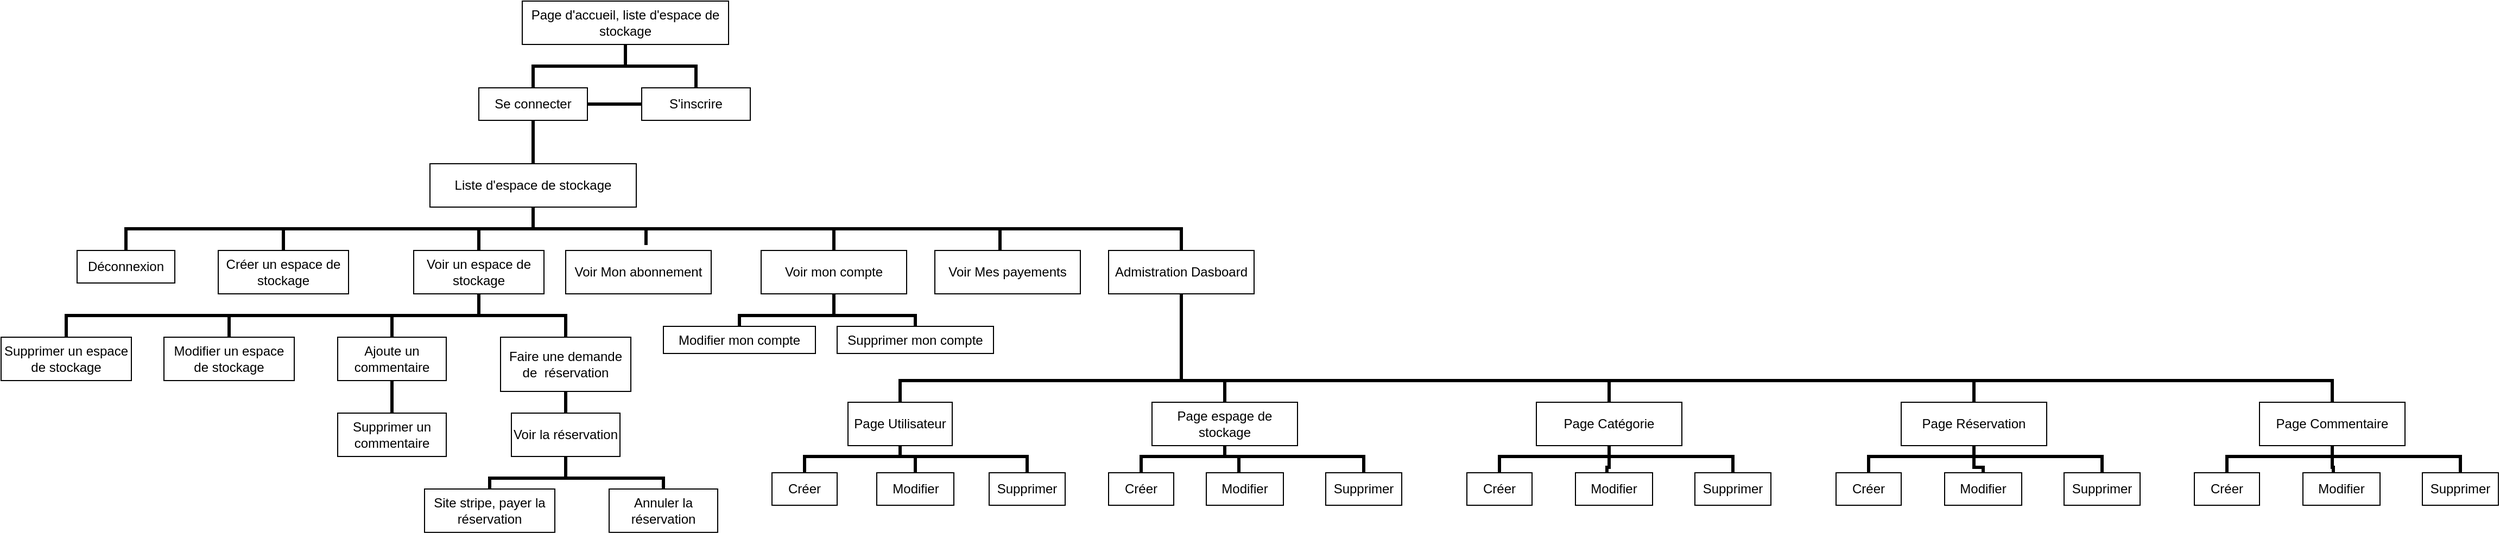 <mxfile version="14.9.2" type="device"><diagram id="uuuNV2ngP2XgvU1x7Hy-" name="Page-1"><mxGraphModel dx="3342" dy="1133" grid="1" gridSize="10" guides="1" tooltips="1" connect="1" arrows="1" fold="1" page="1" pageScale="1" pageWidth="827" pageHeight="1169" math="0" shadow="0"><root><mxCell id="0"/><mxCell id="1" parent="0"/><mxCell id="nubdS06wVG_tlgHH2da6-4" style="edgeStyle=orthogonalEdgeStyle;rounded=0;orthogonalLoop=1;jettySize=auto;html=1;entryX=0.5;entryY=0;entryDx=0;entryDy=0;endArrow=none;endFill=0;strokeWidth=3;" parent="1" source="nubdS06wVG_tlgHH2da6-1" target="nubdS06wVG_tlgHH2da6-2" edge="1"><mxGeometry relative="1" as="geometry"/></mxCell><mxCell id="nubdS06wVG_tlgHH2da6-10" style="edgeStyle=orthogonalEdgeStyle;rounded=0;orthogonalLoop=1;jettySize=auto;html=1;entryX=0.5;entryY=0;entryDx=0;entryDy=0;endArrow=none;endFill=0;strokeWidth=3;" parent="1" source="nubdS06wVG_tlgHH2da6-1" target="nubdS06wVG_tlgHH2da6-3" edge="1"><mxGeometry relative="1" as="geometry"/></mxCell><mxCell id="nubdS06wVG_tlgHH2da6-1" value="Page d'accueil, liste d'espace de stockage" style="rounded=0;whiteSpace=wrap;html=1;" parent="1" vertex="1"><mxGeometry x="240" y="150" width="190" height="40" as="geometry"/></mxCell><mxCell id="nubdS06wVG_tlgHH2da6-5" style="edgeStyle=orthogonalEdgeStyle;rounded=0;orthogonalLoop=1;jettySize=auto;html=1;entryX=0;entryY=0.5;entryDx=0;entryDy=0;endArrow=none;endFill=0;strokeWidth=3;" parent="1" source="nubdS06wVG_tlgHH2da6-2" target="nubdS06wVG_tlgHH2da6-3" edge="1"><mxGeometry relative="1" as="geometry"/></mxCell><mxCell id="nubdS06wVG_tlgHH2da6-7" style="edgeStyle=orthogonalEdgeStyle;rounded=0;orthogonalLoop=1;jettySize=auto;html=1;entryX=0.5;entryY=0;entryDx=0;entryDy=0;endArrow=none;endFill=0;strokeWidth=3;" parent="1" source="nubdS06wVG_tlgHH2da6-2" target="nubdS06wVG_tlgHH2da6-6" edge="1"><mxGeometry relative="1" as="geometry"/></mxCell><mxCell id="nubdS06wVG_tlgHH2da6-2" value="Se connecter" style="rounded=0;whiteSpace=wrap;html=1;" parent="1" vertex="1"><mxGeometry x="200" y="230" width="100" height="30" as="geometry"/></mxCell><mxCell id="nubdS06wVG_tlgHH2da6-3" value="S'inscrire" style="rounded=0;whiteSpace=wrap;html=1;" parent="1" vertex="1"><mxGeometry x="350" y="230" width="100" height="30" as="geometry"/></mxCell><mxCell id="nubdS06wVG_tlgHH2da6-9" style="edgeStyle=orthogonalEdgeStyle;rounded=0;orthogonalLoop=1;jettySize=auto;html=1;entryX=0.5;entryY=0;entryDx=0;entryDy=0;endArrow=none;endFill=0;strokeWidth=3;" parent="1" source="nubdS06wVG_tlgHH2da6-6" target="nubdS06wVG_tlgHH2da6-8" edge="1"><mxGeometry relative="1" as="geometry"/></mxCell><mxCell id="nubdS06wVG_tlgHH2da6-24" style="edgeStyle=orthogonalEdgeStyle;rounded=0;orthogonalLoop=1;jettySize=auto;html=1;endArrow=none;endFill=0;strokeWidth=3;" parent="1" source="nubdS06wVG_tlgHH2da6-6" target="nubdS06wVG_tlgHH2da6-23" edge="1"><mxGeometry relative="1" as="geometry"><Array as="points"><mxPoint x="250" y="360"/><mxPoint x="20" y="360"/></Array></mxGeometry></mxCell><mxCell id="nubdS06wVG_tlgHH2da6-34" style="edgeStyle=orthogonalEdgeStyle;rounded=0;orthogonalLoop=1;jettySize=auto;html=1;endArrow=none;endFill=0;strokeWidth=3;" parent="1" source="nubdS06wVG_tlgHH2da6-6" target="nubdS06wVG_tlgHH2da6-33" edge="1"><mxGeometry relative="1" as="geometry"><Array as="points"><mxPoint x="250" y="360"/><mxPoint x="-125" y="360"/></Array></mxGeometry></mxCell><mxCell id="nubdS06wVG_tlgHH2da6-35" style="edgeStyle=orthogonalEdgeStyle;rounded=0;orthogonalLoop=1;jettySize=auto;html=1;entryX=0.552;entryY=-0.125;entryDx=0;entryDy=0;entryPerimeter=0;endArrow=none;endFill=0;strokeWidth=3;" parent="1" source="nubdS06wVG_tlgHH2da6-6" target="nubdS06wVG_tlgHH2da6-30" edge="1"><mxGeometry relative="1" as="geometry"/></mxCell><mxCell id="nubdS06wVG_tlgHH2da6-36" style="edgeStyle=orthogonalEdgeStyle;rounded=0;orthogonalLoop=1;jettySize=auto;html=1;endArrow=none;endFill=0;strokeWidth=3;" parent="1" source="nubdS06wVG_tlgHH2da6-6" target="nubdS06wVG_tlgHH2da6-31" edge="1"><mxGeometry relative="1" as="geometry"><Array as="points"><mxPoint x="250" y="360"/><mxPoint x="680" y="360"/></Array></mxGeometry></mxCell><mxCell id="nubdS06wVG_tlgHH2da6-37" style="edgeStyle=orthogonalEdgeStyle;rounded=0;orthogonalLoop=1;jettySize=auto;html=1;endArrow=none;endFill=0;strokeWidth=3;" parent="1" source="nubdS06wVG_tlgHH2da6-6" target="nubdS06wVG_tlgHH2da6-32" edge="1"><mxGeometry relative="1" as="geometry"><Array as="points"><mxPoint x="250" y="360"/><mxPoint x="527" y="360"/></Array></mxGeometry></mxCell><mxCell id="nubdS06wVG_tlgHH2da6-43" style="edgeStyle=orthogonalEdgeStyle;rounded=0;orthogonalLoop=1;jettySize=auto;html=1;endArrow=none;endFill=0;strokeWidth=3;" parent="1" source="nubdS06wVG_tlgHH2da6-6" target="nubdS06wVG_tlgHH2da6-42" edge="1"><mxGeometry relative="1" as="geometry"><Array as="points"><mxPoint x="250" y="360"/><mxPoint x="847" y="360"/></Array></mxGeometry></mxCell><mxCell id="nubdS06wVG_tlgHH2da6-6" value="Liste d'espace de stockage" style="rounded=0;whiteSpace=wrap;html=1;" parent="1" vertex="1"><mxGeometry x="155" y="300" width="190" height="40" as="geometry"/></mxCell><mxCell id="nubdS06wVG_tlgHH2da6-12" style="edgeStyle=orthogonalEdgeStyle;rounded=0;orthogonalLoop=1;jettySize=auto;html=1;entryX=0.5;entryY=0;entryDx=0;entryDy=0;endArrow=none;endFill=0;strokeWidth=3;" parent="1" source="nubdS06wVG_tlgHH2da6-8" target="nubdS06wVG_tlgHH2da6-11" edge="1"><mxGeometry relative="1" as="geometry"><Array as="points"><mxPoint x="200" y="440"/><mxPoint x="120" y="440"/></Array></mxGeometry></mxCell><mxCell id="nubdS06wVG_tlgHH2da6-16" style="edgeStyle=orthogonalEdgeStyle;rounded=0;orthogonalLoop=1;jettySize=auto;html=1;entryX=0.5;entryY=0;entryDx=0;entryDy=0;endArrow=none;endFill=0;strokeWidth=3;" parent="1" source="nubdS06wVG_tlgHH2da6-8" target="nubdS06wVG_tlgHH2da6-15" edge="1"><mxGeometry relative="1" as="geometry"/></mxCell><mxCell id="nubdS06wVG_tlgHH2da6-28" style="edgeStyle=orthogonalEdgeStyle;rounded=0;orthogonalLoop=1;jettySize=auto;html=1;endArrow=none;endFill=0;strokeWidth=3;" parent="1" source="nubdS06wVG_tlgHH2da6-8" target="nubdS06wVG_tlgHH2da6-26" edge="1"><mxGeometry relative="1" as="geometry"><Array as="points"><mxPoint x="200" y="440"/><mxPoint x="-180" y="440"/></Array></mxGeometry></mxCell><mxCell id="nubdS06wVG_tlgHH2da6-29" style="edgeStyle=orthogonalEdgeStyle;rounded=0;orthogonalLoop=1;jettySize=auto;html=1;entryX=0.5;entryY=0;entryDx=0;entryDy=0;endArrow=none;endFill=0;strokeWidth=3;" parent="1" source="nubdS06wVG_tlgHH2da6-8" target="nubdS06wVG_tlgHH2da6-27" edge="1"><mxGeometry relative="1" as="geometry"><Array as="points"><mxPoint x="200" y="440"/><mxPoint x="-30" y="440"/></Array></mxGeometry></mxCell><mxCell id="nubdS06wVG_tlgHH2da6-8" value="Voir un espace de stockage" style="rounded=0;whiteSpace=wrap;html=1;" parent="1" vertex="1"><mxGeometry x="140" y="380" width="120" height="40" as="geometry"/></mxCell><mxCell id="nubdS06wVG_tlgHH2da6-14" style="edgeStyle=orthogonalEdgeStyle;rounded=0;orthogonalLoop=1;jettySize=auto;html=1;entryX=0.5;entryY=0;entryDx=0;entryDy=0;endArrow=none;endFill=0;strokeWidth=3;" parent="1" source="nubdS06wVG_tlgHH2da6-11" target="nubdS06wVG_tlgHH2da6-13" edge="1"><mxGeometry relative="1" as="geometry"/></mxCell><mxCell id="nubdS06wVG_tlgHH2da6-11" value="Ajoute un commentaire" style="rounded=0;whiteSpace=wrap;html=1;" parent="1" vertex="1"><mxGeometry x="70" y="460" width="100" height="40" as="geometry"/></mxCell><mxCell id="nubdS06wVG_tlgHH2da6-13" value="Supprimer un commentaire" style="rounded=0;whiteSpace=wrap;html=1;" parent="1" vertex="1"><mxGeometry x="70" y="530" width="100" height="40" as="geometry"/></mxCell><mxCell id="nubdS06wVG_tlgHH2da6-18" style="edgeStyle=orthogonalEdgeStyle;rounded=0;orthogonalLoop=1;jettySize=auto;html=1;entryX=0.5;entryY=0;entryDx=0;entryDy=0;endArrow=none;endFill=0;strokeWidth=3;" parent="1" source="nubdS06wVG_tlgHH2da6-15" target="nubdS06wVG_tlgHH2da6-17" edge="1"><mxGeometry relative="1" as="geometry"/></mxCell><mxCell id="nubdS06wVG_tlgHH2da6-15" value="Faire une demande de&amp;nbsp; réservation" style="rounded=0;whiteSpace=wrap;html=1;" parent="1" vertex="1"><mxGeometry x="220" y="460" width="120" height="50" as="geometry"/></mxCell><mxCell id="nubdS06wVG_tlgHH2da6-21" style="edgeStyle=orthogonalEdgeStyle;rounded=0;orthogonalLoop=1;jettySize=auto;html=1;entryX=0.5;entryY=0;entryDx=0;entryDy=0;endArrow=none;endFill=0;strokeWidth=3;" parent="1" source="nubdS06wVG_tlgHH2da6-17" target="nubdS06wVG_tlgHH2da6-19" edge="1"><mxGeometry relative="1" as="geometry"/></mxCell><mxCell id="nubdS06wVG_tlgHH2da6-22" style="edgeStyle=orthogonalEdgeStyle;rounded=0;orthogonalLoop=1;jettySize=auto;html=1;endArrow=none;endFill=0;strokeWidth=3;" parent="1" source="nubdS06wVG_tlgHH2da6-17" target="nubdS06wVG_tlgHH2da6-20" edge="1"><mxGeometry relative="1" as="geometry"><Array as="points"><mxPoint x="280" y="590"/><mxPoint x="370" y="590"/></Array></mxGeometry></mxCell><mxCell id="nubdS06wVG_tlgHH2da6-17" value="Voir la réservation" style="rounded=0;whiteSpace=wrap;html=1;" parent="1" vertex="1"><mxGeometry x="230" y="530" width="100" height="40" as="geometry"/></mxCell><mxCell id="nubdS06wVG_tlgHH2da6-19" value="Site stripe, payer la réservation" style="rounded=0;whiteSpace=wrap;html=1;" parent="1" vertex="1"><mxGeometry x="150" y="600" width="120" height="40" as="geometry"/></mxCell><mxCell id="nubdS06wVG_tlgHH2da6-20" value="Annuler la réservation" style="rounded=0;whiteSpace=wrap;html=1;" parent="1" vertex="1"><mxGeometry x="320" y="600" width="100" height="40" as="geometry"/></mxCell><mxCell id="nubdS06wVG_tlgHH2da6-23" value="Créer un espace de stockage" style="rounded=0;whiteSpace=wrap;html=1;" parent="1" vertex="1"><mxGeometry x="-40" y="380" width="120" height="40" as="geometry"/></mxCell><mxCell id="nubdS06wVG_tlgHH2da6-26" value="Supprimer un espace de stockage" style="rounded=0;whiteSpace=wrap;html=1;" parent="1" vertex="1"><mxGeometry x="-240" y="460" width="120" height="40" as="geometry"/></mxCell><mxCell id="nubdS06wVG_tlgHH2da6-27" value="Modifier un espace de stockage" style="rounded=0;whiteSpace=wrap;html=1;" parent="1" vertex="1"><mxGeometry x="-90" y="460" width="120" height="40" as="geometry"/></mxCell><mxCell id="nubdS06wVG_tlgHH2da6-30" value="Voir Mon abonnement" style="rounded=0;whiteSpace=wrap;html=1;" parent="1" vertex="1"><mxGeometry x="280" y="380" width="134" height="40" as="geometry"/></mxCell><mxCell id="nubdS06wVG_tlgHH2da6-31" value="Voir Mes payements" style="rounded=0;whiteSpace=wrap;html=1;" parent="1" vertex="1"><mxGeometry x="620" y="380" width="134" height="40" as="geometry"/></mxCell><mxCell id="nubdS06wVG_tlgHH2da6-40" style="edgeStyle=orthogonalEdgeStyle;rounded=0;orthogonalLoop=1;jettySize=auto;html=1;entryX=0.5;entryY=0;entryDx=0;entryDy=0;endArrow=none;endFill=0;strokeWidth=3;" parent="1" source="nubdS06wVG_tlgHH2da6-32" target="nubdS06wVG_tlgHH2da6-38" edge="1"><mxGeometry relative="1" as="geometry"/></mxCell><mxCell id="nubdS06wVG_tlgHH2da6-41" style="edgeStyle=orthogonalEdgeStyle;rounded=0;orthogonalLoop=1;jettySize=auto;html=1;entryX=0.5;entryY=0;entryDx=0;entryDy=0;endArrow=none;endFill=0;strokeWidth=3;" parent="1" source="nubdS06wVG_tlgHH2da6-32" target="nubdS06wVG_tlgHH2da6-39" edge="1"><mxGeometry relative="1" as="geometry"/></mxCell><mxCell id="nubdS06wVG_tlgHH2da6-32" value="Voir mon compte" style="rounded=0;whiteSpace=wrap;html=1;" parent="1" vertex="1"><mxGeometry x="460" y="380" width="134" height="40" as="geometry"/></mxCell><mxCell id="nubdS06wVG_tlgHH2da6-33" value="Déconnexion" style="rounded=0;whiteSpace=wrap;html=1;" parent="1" vertex="1"><mxGeometry x="-170" y="380" width="90" height="30" as="geometry"/></mxCell><mxCell id="nubdS06wVG_tlgHH2da6-38" value="Modifier mon compte" style="rounded=0;whiteSpace=wrap;html=1;" parent="1" vertex="1"><mxGeometry x="370" y="450" width="140" height="25" as="geometry"/></mxCell><mxCell id="nubdS06wVG_tlgHH2da6-39" value="Supprimer mon compte" style="rounded=0;whiteSpace=wrap;html=1;" parent="1" vertex="1"><mxGeometry x="530" y="450" width="144" height="25" as="geometry"/></mxCell><mxCell id="nubdS06wVG_tlgHH2da6-65" style="edgeStyle=orthogonalEdgeStyle;rounded=0;orthogonalLoop=1;jettySize=auto;html=1;entryX=0.5;entryY=0;entryDx=0;entryDy=0;endArrow=none;endFill=0;strokeWidth=3;" parent="1" source="nubdS06wVG_tlgHH2da6-42" target="nubdS06wVG_tlgHH2da6-44" edge="1"><mxGeometry relative="1" as="geometry"><Array as="points"><mxPoint x="847" y="500"/><mxPoint x="588" y="500"/></Array></mxGeometry></mxCell><mxCell id="nubdS06wVG_tlgHH2da6-66" style="edgeStyle=orthogonalEdgeStyle;rounded=0;orthogonalLoop=1;jettySize=auto;html=1;endArrow=none;endFill=0;strokeWidth=3;" parent="1" source="nubdS06wVG_tlgHH2da6-42" target="nubdS06wVG_tlgHH2da6-45" edge="1"><mxGeometry relative="1" as="geometry"><Array as="points"><mxPoint x="847" y="500"/><mxPoint x="887" y="500"/></Array></mxGeometry></mxCell><mxCell id="nubdS06wVG_tlgHH2da6-67" style="edgeStyle=orthogonalEdgeStyle;rounded=0;orthogonalLoop=1;jettySize=auto;html=1;entryX=0.5;entryY=0;entryDx=0;entryDy=0;endArrow=none;endFill=0;strokeWidth=3;" parent="1" source="nubdS06wVG_tlgHH2da6-42" target="nubdS06wVG_tlgHH2da6-53" edge="1"><mxGeometry relative="1" as="geometry"><Array as="points"><mxPoint x="847" y="500"/><mxPoint x="1241" y="500"/></Array></mxGeometry></mxCell><mxCell id="nubdS06wVG_tlgHH2da6-68" style="edgeStyle=orthogonalEdgeStyle;rounded=0;orthogonalLoop=1;jettySize=auto;html=1;endArrow=none;endFill=0;strokeWidth=3;" parent="1" source="nubdS06wVG_tlgHH2da6-42" target="nubdS06wVG_tlgHH2da6-57" edge="1"><mxGeometry relative="1" as="geometry"><Array as="points"><mxPoint x="847" y="500"/><mxPoint x="1577" y="500"/></Array></mxGeometry></mxCell><mxCell id="nubdS06wVG_tlgHH2da6-69" style="edgeStyle=orthogonalEdgeStyle;rounded=0;orthogonalLoop=1;jettySize=auto;html=1;entryX=0.5;entryY=0;entryDx=0;entryDy=0;endArrow=none;endFill=0;strokeWidth=3;" parent="1" source="nubdS06wVG_tlgHH2da6-42" target="nubdS06wVG_tlgHH2da6-61" edge="1"><mxGeometry relative="1" as="geometry"><Array as="points"><mxPoint x="847" y="500"/><mxPoint x="1907" y="500"/></Array></mxGeometry></mxCell><mxCell id="nubdS06wVG_tlgHH2da6-42" value="Admistration Dasboard" style="rounded=0;whiteSpace=wrap;html=1;" parent="1" vertex="1"><mxGeometry x="780" y="380" width="134" height="40" as="geometry"/></mxCell><mxCell id="nubdS06wVG_tlgHH2da6-70" style="edgeStyle=orthogonalEdgeStyle;rounded=0;orthogonalLoop=1;jettySize=auto;html=1;entryX=0.5;entryY=0;entryDx=0;entryDy=0;endArrow=none;endFill=0;strokeWidth=3;" parent="1" source="nubdS06wVG_tlgHH2da6-44" target="nubdS06wVG_tlgHH2da6-46" edge="1"><mxGeometry relative="1" as="geometry"><Array as="points"><mxPoint x="588" y="570"/><mxPoint x="500" y="570"/></Array></mxGeometry></mxCell><mxCell id="nubdS06wVG_tlgHH2da6-71" style="edgeStyle=orthogonalEdgeStyle;rounded=0;orthogonalLoop=1;jettySize=auto;html=1;entryX=0.5;entryY=0;entryDx=0;entryDy=0;endArrow=none;endFill=0;strokeWidth=3;" parent="1" source="nubdS06wVG_tlgHH2da6-44" target="nubdS06wVG_tlgHH2da6-48" edge="1"><mxGeometry relative="1" as="geometry"><Array as="points"><mxPoint x="588" y="570"/><mxPoint x="602" y="570"/></Array></mxGeometry></mxCell><mxCell id="nubdS06wVG_tlgHH2da6-72" style="edgeStyle=orthogonalEdgeStyle;rounded=0;orthogonalLoop=1;jettySize=auto;html=1;entryX=0.5;entryY=0;entryDx=0;entryDy=0;endArrow=none;endFill=0;strokeWidth=3;" parent="1" source="nubdS06wVG_tlgHH2da6-44" target="nubdS06wVG_tlgHH2da6-47" edge="1"><mxGeometry relative="1" as="geometry"><Array as="points"><mxPoint x="588" y="570"/><mxPoint x="705" y="570"/></Array></mxGeometry></mxCell><mxCell id="nubdS06wVG_tlgHH2da6-44" value="Page Utilisateur" style="rounded=0;whiteSpace=wrap;html=1;" parent="1" vertex="1"><mxGeometry x="540" y="520" width="96" height="40" as="geometry"/></mxCell><mxCell id="nubdS06wVG_tlgHH2da6-74" style="edgeStyle=orthogonalEdgeStyle;rounded=0;orthogonalLoop=1;jettySize=auto;html=1;entryX=0.5;entryY=0;entryDx=0;entryDy=0;endArrow=none;endFill=0;strokeWidth=3;" parent="1" source="nubdS06wVG_tlgHH2da6-45" target="nubdS06wVG_tlgHH2da6-50" edge="1"><mxGeometry relative="1" as="geometry"><Array as="points"><mxPoint x="887" y="570"/><mxPoint x="810" y="570"/></Array></mxGeometry></mxCell><mxCell id="nubdS06wVG_tlgHH2da6-75" style="edgeStyle=orthogonalEdgeStyle;rounded=0;orthogonalLoop=1;jettySize=auto;html=1;entryX=0.423;entryY=0.067;entryDx=0;entryDy=0;entryPerimeter=0;endArrow=none;endFill=0;strokeWidth=3;" parent="1" source="nubdS06wVG_tlgHH2da6-45" target="nubdS06wVG_tlgHH2da6-51" edge="1"><mxGeometry relative="1" as="geometry"><Array as="points"><mxPoint x="887" y="570"/><mxPoint x="900" y="570"/></Array></mxGeometry></mxCell><mxCell id="nubdS06wVG_tlgHH2da6-76" style="edgeStyle=orthogonalEdgeStyle;rounded=0;orthogonalLoop=1;jettySize=auto;html=1;entryX=0.5;entryY=0;entryDx=0;entryDy=0;endArrow=none;endFill=0;strokeWidth=3;" parent="1" source="nubdS06wVG_tlgHH2da6-45" target="nubdS06wVG_tlgHH2da6-52" edge="1"><mxGeometry relative="1" as="geometry"><Array as="points"><mxPoint x="887" y="570"/><mxPoint x="1015" y="570"/></Array></mxGeometry></mxCell><mxCell id="nubdS06wVG_tlgHH2da6-45" value="Page espage de stockage" style="rounded=0;whiteSpace=wrap;html=1;" parent="1" vertex="1"><mxGeometry x="820" y="520" width="134" height="40" as="geometry"/></mxCell><mxCell id="nubdS06wVG_tlgHH2da6-46" value="Créer" style="rounded=0;whiteSpace=wrap;html=1;" parent="1" vertex="1"><mxGeometry x="470" y="585" width="60" height="30" as="geometry"/></mxCell><mxCell id="nubdS06wVG_tlgHH2da6-47" value="Supprimer" style="rounded=0;whiteSpace=wrap;html=1;" parent="1" vertex="1"><mxGeometry x="670" y="585" width="70" height="30" as="geometry"/></mxCell><mxCell id="nubdS06wVG_tlgHH2da6-48" value="Modifier" style="rounded=0;whiteSpace=wrap;html=1;" parent="1" vertex="1"><mxGeometry x="566.5" y="585" width="71" height="30" as="geometry"/></mxCell><mxCell id="nubdS06wVG_tlgHH2da6-50" value="Créer" style="rounded=0;whiteSpace=wrap;html=1;" parent="1" vertex="1"><mxGeometry x="780" y="585" width="60" height="30" as="geometry"/></mxCell><mxCell id="nubdS06wVG_tlgHH2da6-51" value="Modifier" style="rounded=0;whiteSpace=wrap;html=1;" parent="1" vertex="1"><mxGeometry x="870" y="585" width="71" height="30" as="geometry"/></mxCell><mxCell id="nubdS06wVG_tlgHH2da6-52" value="Supprimer" style="rounded=0;whiteSpace=wrap;html=1;" parent="1" vertex="1"><mxGeometry x="980" y="585" width="70" height="30" as="geometry"/></mxCell><mxCell id="nubdS06wVG_tlgHH2da6-77" style="edgeStyle=orthogonalEdgeStyle;rounded=0;orthogonalLoop=1;jettySize=auto;html=1;entryX=0.408;entryY=0.033;entryDx=0;entryDy=0;entryPerimeter=0;endArrow=none;endFill=0;strokeWidth=3;" parent="1" source="nubdS06wVG_tlgHH2da6-53" target="nubdS06wVG_tlgHH2da6-55" edge="1"><mxGeometry relative="1" as="geometry"/></mxCell><mxCell id="nubdS06wVG_tlgHH2da6-78" style="edgeStyle=orthogonalEdgeStyle;rounded=0;orthogonalLoop=1;jettySize=auto;html=1;entryX=0.5;entryY=0;entryDx=0;entryDy=0;endArrow=none;endFill=0;strokeWidth=3;" parent="1" source="nubdS06wVG_tlgHH2da6-53" target="nubdS06wVG_tlgHH2da6-54" edge="1"><mxGeometry relative="1" as="geometry"><Array as="points"><mxPoint x="1241" y="570"/><mxPoint x="1140" y="570"/></Array></mxGeometry></mxCell><mxCell id="nubdS06wVG_tlgHH2da6-79" style="edgeStyle=orthogonalEdgeStyle;rounded=0;orthogonalLoop=1;jettySize=auto;html=1;entryX=0.5;entryY=0;entryDx=0;entryDy=0;endArrow=none;endFill=0;strokeWidth=3;" parent="1" source="nubdS06wVG_tlgHH2da6-53" target="nubdS06wVG_tlgHH2da6-56" edge="1"><mxGeometry relative="1" as="geometry"><Array as="points"><mxPoint x="1241" y="570"/><mxPoint x="1355" y="570"/></Array></mxGeometry></mxCell><mxCell id="nubdS06wVG_tlgHH2da6-53" value="Page Catégorie" style="rounded=0;whiteSpace=wrap;html=1;" parent="1" vertex="1"><mxGeometry x="1174" y="520" width="134" height="40" as="geometry"/></mxCell><mxCell id="nubdS06wVG_tlgHH2da6-54" value="Créer" style="rounded=0;whiteSpace=wrap;html=1;" parent="1" vertex="1"><mxGeometry x="1110" y="585" width="60" height="30" as="geometry"/></mxCell><mxCell id="nubdS06wVG_tlgHH2da6-55" value="Modifier" style="rounded=0;whiteSpace=wrap;html=1;" parent="1" vertex="1"><mxGeometry x="1210" y="585" width="71" height="30" as="geometry"/></mxCell><mxCell id="nubdS06wVG_tlgHH2da6-56" value="Supprimer" style="rounded=0;whiteSpace=wrap;html=1;" parent="1" vertex="1"><mxGeometry x="1320" y="585" width="70" height="30" as="geometry"/></mxCell><mxCell id="nubdS06wVG_tlgHH2da6-80" style="edgeStyle=orthogonalEdgeStyle;rounded=0;orthogonalLoop=1;jettySize=auto;html=1;endArrow=none;endFill=0;strokeWidth=3;" parent="1" source="nubdS06wVG_tlgHH2da6-57" target="nubdS06wVG_tlgHH2da6-59" edge="1"><mxGeometry relative="1" as="geometry"/></mxCell><mxCell id="nubdS06wVG_tlgHH2da6-81" style="edgeStyle=orthogonalEdgeStyle;rounded=0;orthogonalLoop=1;jettySize=auto;html=1;entryX=0.5;entryY=0;entryDx=0;entryDy=0;endArrow=none;endFill=0;strokeWidth=3;" parent="1" source="nubdS06wVG_tlgHH2da6-57" target="nubdS06wVG_tlgHH2da6-58" edge="1"><mxGeometry relative="1" as="geometry"><Array as="points"><mxPoint x="1577" y="570"/><mxPoint x="1480" y="570"/></Array></mxGeometry></mxCell><mxCell id="nubdS06wVG_tlgHH2da6-82" style="edgeStyle=orthogonalEdgeStyle;rounded=0;orthogonalLoop=1;jettySize=auto;html=1;entryX=0.5;entryY=0;entryDx=0;entryDy=0;endArrow=none;endFill=0;strokeWidth=3;" parent="1" source="nubdS06wVG_tlgHH2da6-57" target="nubdS06wVG_tlgHH2da6-60" edge="1"><mxGeometry relative="1" as="geometry"><Array as="points"><mxPoint x="1577" y="570"/><mxPoint x="1695" y="570"/></Array></mxGeometry></mxCell><mxCell id="nubdS06wVG_tlgHH2da6-57" value="Page Réservation" style="rounded=0;whiteSpace=wrap;html=1;" parent="1" vertex="1"><mxGeometry x="1510" y="520" width="134" height="40" as="geometry"/></mxCell><mxCell id="nubdS06wVG_tlgHH2da6-58" value="Créer" style="rounded=0;whiteSpace=wrap;html=1;" parent="1" vertex="1"><mxGeometry x="1450" y="585" width="60" height="30" as="geometry"/></mxCell><mxCell id="nubdS06wVG_tlgHH2da6-59" value="Modifier" style="rounded=0;whiteSpace=wrap;html=1;" parent="1" vertex="1"><mxGeometry x="1550" y="585" width="71" height="30" as="geometry"/></mxCell><mxCell id="nubdS06wVG_tlgHH2da6-60" value="Supprimer" style="rounded=0;whiteSpace=wrap;html=1;" parent="1" vertex="1"><mxGeometry x="1660" y="585" width="70" height="30" as="geometry"/></mxCell><mxCell id="nubdS06wVG_tlgHH2da6-83" style="edgeStyle=orthogonalEdgeStyle;rounded=0;orthogonalLoop=1;jettySize=auto;html=1;entryX=0.394;entryY=0.067;entryDx=0;entryDy=0;entryPerimeter=0;endArrow=none;endFill=0;strokeWidth=3;" parent="1" source="nubdS06wVG_tlgHH2da6-61" target="nubdS06wVG_tlgHH2da6-63" edge="1"><mxGeometry relative="1" as="geometry"/></mxCell><mxCell id="nubdS06wVG_tlgHH2da6-84" style="edgeStyle=orthogonalEdgeStyle;rounded=0;orthogonalLoop=1;jettySize=auto;html=1;entryX=0.5;entryY=0;entryDx=0;entryDy=0;endArrow=none;endFill=0;strokeWidth=3;" parent="1" source="nubdS06wVG_tlgHH2da6-61" target="nubdS06wVG_tlgHH2da6-62" edge="1"><mxGeometry relative="1" as="geometry"><Array as="points"><mxPoint x="1907" y="570"/><mxPoint x="1810" y="570"/></Array></mxGeometry></mxCell><mxCell id="nubdS06wVG_tlgHH2da6-85" style="edgeStyle=orthogonalEdgeStyle;rounded=0;orthogonalLoop=1;jettySize=auto;html=1;entryX=0.5;entryY=0;entryDx=0;entryDy=0;endArrow=none;endFill=0;strokeWidth=3;" parent="1" source="nubdS06wVG_tlgHH2da6-61" target="nubdS06wVG_tlgHH2da6-64" edge="1"><mxGeometry relative="1" as="geometry"><Array as="points"><mxPoint x="1907" y="570"/><mxPoint x="2025" y="570"/></Array></mxGeometry></mxCell><mxCell id="nubdS06wVG_tlgHH2da6-61" value="Page Commentaire" style="rounded=0;whiteSpace=wrap;html=1;" parent="1" vertex="1"><mxGeometry x="1840" y="520" width="134" height="40" as="geometry"/></mxCell><mxCell id="nubdS06wVG_tlgHH2da6-62" value="Créer" style="rounded=0;whiteSpace=wrap;html=1;" parent="1" vertex="1"><mxGeometry x="1780" y="585" width="60" height="30" as="geometry"/></mxCell><mxCell id="nubdS06wVG_tlgHH2da6-63" value="Modifier" style="rounded=0;whiteSpace=wrap;html=1;" parent="1" vertex="1"><mxGeometry x="1880" y="585" width="71" height="30" as="geometry"/></mxCell><mxCell id="nubdS06wVG_tlgHH2da6-64" value="Supprimer" style="rounded=0;whiteSpace=wrap;html=1;" parent="1" vertex="1"><mxGeometry x="1990" y="585" width="70" height="30" as="geometry"/></mxCell></root></mxGraphModel></diagram></mxfile>